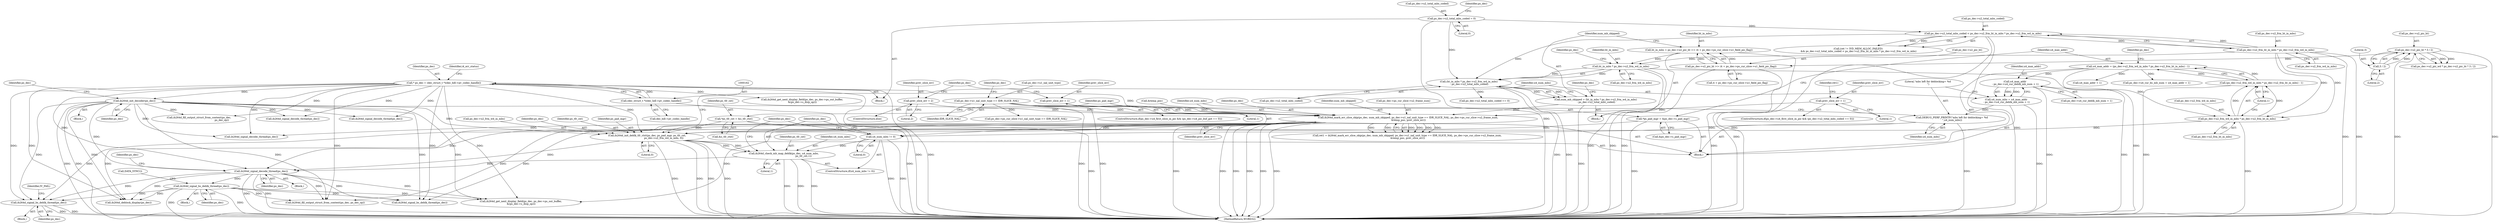 digraph "0_Android_e86d3cfd2bc28dac421092106751e5638d54a848@API" {
"1001868" [label="(Call,ih264d_signal_bs_deblk_thread(ps_dec))"];
"1000918" [label="(Call,ih264d_init_decoder(ps_dec))"];
"1000159" [label="(Call,* ps_dec = (dec_struct_t *)(dec_hdl->pv_codec_handle))"];
"1000161" [label="(Call,(dec_struct_t *)(dec_hdl->pv_codec_handle))"];
"1001769" [label="(Call,ih264d_signal_bs_deblk_thread(ps_dec))"];
"1001760" [label="(Call,ih264d_signal_decode_thread(ps_dec))"];
"1001750" [label="(Call,ih264d_check_mb_map_deblk(ps_dec, u4_num_mbs,\n                                                   ps_tfr_cxt,1))"];
"1001726" [label="(Call,ih264d_init_deblk_tfr_ctxt(ps_dec, ps_pad_mgr, ps_tfr_cxt,\n                                           ps_dec->u2_frm_wd_in_mbs, 0))"];
"1001584" [label="(Call,ih264d_mark_err_slice_skip(ps_dec, num_mb_skipped, ps_dec->u1_nal_unit_type == IDR_SLICE_NAL, ps_dec->ps_cur_slice->u2_frame_num,\n &temp_poc, prev_slice_err))"];
"1001541" [label="(Call,num_mb_skipped = (ht_in_mbs * ps_dec->u2_frm_wd_in_mbs)\n - ps_dec->u2_total_mbs_coded)"];
"1001543" [label="(Call,(ht_in_mbs * ps_dec->u2_frm_wd_in_mbs)\n - ps_dec->u2_total_mbs_coded)"];
"1001544" [label="(Call,ht_in_mbs * ps_dec->u2_frm_wd_in_mbs)"];
"1001528" [label="(Call,ht_in_mbs = ps_dec->u2_pic_ht >> (4 + ps_dec->ps_cur_slice->u1_field_pic_flag))"];
"1001530" [label="(Call,ps_dec->u2_pic_ht >> (4 + ps_dec->ps_cur_slice->u1_field_pic_flag))"];
"1001049" [label="(Call,ps_dec->u2_pic_ht * 3 / 2)"];
"1001053" [label="(Call,3 / 2)"];
"1001515" [label="(Call,ps_dec->u2_frm_ht_in_mbs * ps_dec->u2_frm_wd_in_mbs)"];
"1001511" [label="(Call,ps_dec->u2_total_mbs_coded < ps_dec->u2_frm_ht_in_mbs * ps_dec->u2_frm_wd_in_mbs)"];
"1000930" [label="(Call,ps_dec->u2_total_mbs_coded = 0)"];
"1001587" [label="(Call,ps_dec->u1_nal_unit_type == IDR_SLICE_NAL)"];
"1001566" [label="(Call,prev_slice_err = 2)"];
"1001579" [label="(Call,prev_slice_err = 1)"];
"1001562" [label="(Call,prev_slice_err = 1)"];
"1001702" [label="(Call,*ps_pad_mgr = &ps_dec->s_pad_mgr)"];
"1001697" [label="(Call,*ps_tfr_cxt = &s_tfr_ctxt)"];
"1001711" [label="(Call,ps_dec->u2_frm_wd_in_mbs * ps_dec->u2_frm_ht_in_mbs)"];
"1001747" [label="(Call,u4_num_mbs != 0)"];
"1001743" [label="(Call,DEBUG_PERF_PRINTF(\"mbs left for deblocking= %d \n\",u4_num_mbs))"];
"1001734" [label="(Call,u4_num_mbs = u4_max_addr\n - ps_dec->u4_cur_deblk_mb_num + 1)"];
"1001736" [label="(Call,u4_max_addr\n - ps_dec->u4_cur_deblk_mb_num + 1)"];
"1001708" [label="(Call,u4_max_addr = (ps_dec->u2_frm_wd_in_mbs * ps_dec->u2_frm_ht_in_mbs) - 1)"];
"1001710" [label="(Call,(ps_dec->u2_frm_wd_in_mbs * ps_dec->u2_frm_ht_in_mbs) - 1)"];
"1001704" [label="(Call,&ps_dec->s_pad_mgr)"];
"1001531" [label="(Call,ps_dec->u2_pic_ht)"];
"1001552" [label="(ControlStructure,if(ps_dec->u4_first_slice_in_pic && (ps_dec->u4_pic_buf_got == 0)))"];
"1001519" [label="(Call,ps_dec->u2_frm_wd_in_mbs)"];
"1001054" [label="(Literal,3)"];
"1001565" [label="(ControlStructure,else)"];
"1000163" [label="(Call,dec_hdl->pv_codec_handle)"];
"1001543" [label="(Call,(ht_in_mbs * ps_dec->u2_frm_wd_in_mbs)\n - ps_dec->u2_total_mbs_coded)"];
"1000161" [label="(Call,(dec_struct_t *)(dec_hdl->pv_codec_handle))"];
"1001555" [label="(Identifier,ps_dec)"];
"1001530" [label="(Call,ps_dec->u2_pic_ht >> (4 + ps_dec->ps_cur_slice->u1_field_pic_flag))"];
"1001597" [label="(Call,&temp_poc)"];
"1000931" [label="(Call,ps_dec->u2_total_mbs_coded)"];
"1001591" [label="(Identifier,IDR_SLICE_NAL)"];
"1001761" [label="(Identifier,ps_dec)"];
"1001747" [label="(Call,u4_num_mbs != 0)"];
"1002048" [label="(Call,ih264d_signal_bs_deblk_thread(ps_dec))"];
"1001567" [label="(Identifier,prev_slice_err)"];
"1000937" [label="(Identifier,ps_dec)"];
"1001710" [label="(Call,(ps_dec->u2_frm_wd_in_mbs * ps_dec->u2_frm_ht_in_mbs) - 1)"];
"1001579" [label="(Call,prev_slice_err = 1)"];
"1001050" [label="(Call,ps_dec->u2_pic_ht)"];
"1000917" [label="(Block,)"];
"1001585" [label="(Identifier,ps_dec)"];
"1001721" [label="(Identifier,ps_dec)"];
"1000930" [label="(Call,ps_dec->u2_total_mbs_coded = 0)"];
"1001516" [label="(Call,ps_dec->u2_frm_ht_in_mbs)"];
"1001933" [label="(Call,ih264d_deblock_display(ps_dec))"];
"1001511" [label="(Call,ps_dec->u2_total_mbs_coded < ps_dec->u2_frm_ht_in_mbs * ps_dec->u2_frm_wd_in_mbs)"];
"1001049" [label="(Call,ps_dec->u2_pic_ht * 3 / 2)"];
"1001582" [label="(Call,ret1 = ih264d_mark_err_slice_skip(ps_dec, num_mb_skipped, ps_dec->u1_nal_unit_type == IDR_SLICE_NAL, ps_dec->ps_cur_slice->u2_frame_num,\n &temp_poc, prev_slice_err))"];
"1001733" [label="(Literal,0)"];
"1001584" [label="(Call,ih264d_mark_err_slice_skip(ps_dec, num_mb_skipped, ps_dec->u1_nal_unit_type == IDR_SLICE_NAL, ps_dec->ps_cur_slice->u2_frame_num,\n &temp_poc, prev_slice_err))"];
"1001541" [label="(Call,num_mb_skipped = (ht_in_mbs * ps_dec->u2_frm_wd_in_mbs)\n - ps_dec->u2_total_mbs_coded)"];
"1001053" [label="(Call,3 / 2)"];
"1001588" [label="(Call,ps_dec->u1_nal_unit_type)"];
"1001581" [label="(Literal,1)"];
"1001954" [label="(Call,ps_dec->ps_cur_slice->u1_nal_unit_type == IDR_SLICE_NAL)"];
"1001754" [label="(Literal,1)"];
"1001769" [label="(Call,ih264d_signal_bs_deblk_thread(ps_dec))"];
"1001743" [label="(Call,DEBUG_PERF_PRINTF(\"mbs left for deblocking= %d \n\",u4_num_mbs))"];
"1002270" [label="(MethodReturn,WORD32)"];
"1001723" [label="(Call,u4_max_addr + 1)"];
"1001745" [label="(Identifier,u4_num_mbs)"];
"1001738" [label="(Call,ps_dec->u4_cur_deblk_mb_num + 1)"];
"1001563" [label="(Identifier,prev_slice_err)"];
"1001736" [label="(Call,u4_max_addr\n - ps_dec->u4_cur_deblk_mb_num + 1)"];
"1001868" [label="(Call,ih264d_signal_bs_deblk_thread(ps_dec))"];
"1001542" [label="(Identifier,num_mb_skipped)"];
"1001867" [label="(Block,)"];
"1001213" [label="(Call,ih264d_signal_decode_thread(ps_dec))"];
"1001757" [label="(Identifier,ps_dec)"];
"1001744" [label="(Literal,\"mbs left for deblocking= %d \n\")"];
"1001546" [label="(Call,ps_dec->u2_frm_wd_in_mbs)"];
"1001277" [label="(Call,ih264d_fill_output_struct_from_context(ps_dec,\n                                                           ps_dec_op))"];
"1001727" [label="(Identifier,ps_dec)"];
"1001765" [label="(Identifier,ps_dec)"];
"1001512" [label="(Call,ps_dec->u2_total_mbs_coded)"];
"1001515" [label="(Call,ps_dec->u2_frm_ht_in_mbs * ps_dec->u2_frm_wd_in_mbs)"];
"1001583" [label="(Identifier,ret1)"];
"1001507" [label="(Call,(ret != IVD_MEM_ALLOC_FAILED)\n && ps_dec->u2_total_mbs_coded < ps_dec->u2_frm_ht_in_mbs * ps_dec->u2_frm_wd_in_mbs)"];
"1001562" [label="(Call,prev_slice_err = 1)"];
"1001599" [label="(Identifier,prev_slice_err)"];
"1001637" [label="(Call,ih264d_signal_decode_thread(ps_dec))"];
"1001702" [label="(Call,*ps_pad_mgr = &ps_dec->s_pad_mgr)"];
"1001715" [label="(Call,ps_dec->u2_frm_ht_in_mbs)"];
"1001712" [label="(Call,ps_dec->u2_frm_wd_in_mbs)"];
"1001699" [label="(Call,&s_tfr_ctxt)"];
"1001708" [label="(Call,u4_max_addr = (ps_dec->u2_frm_wd_in_mbs * ps_dec->u2_frm_ht_in_mbs) - 1)"];
"1001528" [label="(Call,ht_in_mbs = ps_dec->u2_pic_ht >> (4 + ps_dec->ps_cur_slice->u1_field_pic_flag))"];
"1001434" [label="(Call,ih264d_signal_decode_thread(ps_dec))"];
"1000722" [label="(Call,ih264d_get_next_display_field(ps_dec, ps_dec->ps_out_buffer,\n &(ps_dec->s_disp_op)))"];
"1001580" [label="(Identifier,prev_slice_err)"];
"1001587" [label="(Call,ps_dec->u1_nal_unit_type == IDR_SLICE_NAL)"];
"1001529" [label="(Identifier,ht_in_mbs)"];
"1001749" [label="(Literal,0)"];
"1001719" [label="(Call,ps_dec->u4_cur_bs_mb_num = u4_max_addr + 1)"];
"1001871" [label="(Identifier,IV_FAIL)"];
"1001549" [label="(Call,ps_dec->u2_total_mbs_coded)"];
"1001544" [label="(Call,ht_in_mbs * ps_dec->u2_frm_wd_in_mbs)"];
"1001737" [label="(Identifier,u4_max_addr)"];
"1001586" [label="(Identifier,num_mb_skipped)"];
"1001045" [label="(Call,ps_dec->u2_pic_wd * ps_dec->u2_pic_ht * 3 / 2)"];
"1000160" [label="(Identifier,ps_dec)"];
"1000157" [label="(Block,)"];
"1001711" [label="(Call,ps_dec->u2_frm_wd_in_mbs * ps_dec->u2_frm_ht_in_mbs)"];
"1001055" [label="(Literal,2)"];
"1001664" [label="(Block,)"];
"1000934" [label="(Literal,0)"];
"1001698" [label="(Identifier,ps_tfr_cxt)"];
"1001534" [label="(Call,4 + ps_dec->ps_cur_slice->u1_field_pic_flag)"];
"1001718" [label="(Literal,1)"];
"1001697" [label="(Call,*ps_tfr_cxt = &s_tfr_ctxt)"];
"1000168" [label="(Identifier,i4_err_status)"];
"1001735" [label="(Identifier,u4_num_mbs)"];
"1001550" [label="(Identifier,ps_dec)"];
"1001746" [label="(ControlStructure,if(u4_num_mbs != 0))"];
"1000922" [label="(Identifier,ps_dec)"];
"1000159" [label="(Call,* ps_dec = (dec_struct_t *)(dec_hdl->pv_codec_handle))"];
"1001750" [label="(Call,ih264d_check_mb_map_deblk(ps_dec, u4_num_mbs,\n                                                   ps_tfr_cxt,1))"];
"1001709" [label="(Identifier,u4_max_addr)"];
"1001752" [label="(Identifier,u4_num_mbs)"];
"1001771" [label="(Call,DATA_SYNC())"];
"1001692" [label="(Block,)"];
"1001734" [label="(Call,u4_num_mbs = u4_max_addr\n - ps_dec->u4_cur_deblk_mb_num + 1)"];
"1001569" [label="(ControlStructure,if(ps_dec->u4_first_slice_in_pic && (ps_dec->u2_total_mbs_coded == 0)))"];
"1001760" [label="(Call,ih264d_signal_decode_thread(ps_dec))"];
"1001729" [label="(Identifier,ps_tfr_cxt)"];
"1001748" [label="(Identifier,u4_num_mbs)"];
"1001594" [label="(Identifier,ps_dec)"];
"1001703" [label="(Identifier,ps_pad_mgr)"];
"1001574" [label="(Call,ps_dec->u2_total_mbs_coded == 0)"];
"1002062" [label="(Call,ih264d_get_next_display_field(ps_dec, ps_dec->ps_out_buffer,\n &(ps_dec->s_disp_op)))"];
"1001726" [label="(Call,ih264d_init_deblk_tfr_ctxt(ps_dec, ps_pad_mgr, ps_tfr_cxt,\n                                           ps_dec->u2_frm_wd_in_mbs, 0))"];
"1001770" [label="(Identifier,ps_dec)"];
"1001751" [label="(Identifier,ps_dec)"];
"1001728" [label="(Identifier,ps_pad_mgr)"];
"1000918" [label="(Call,ih264d_init_decoder(ps_dec))"];
"1001592" [label="(Call,ps_dec->ps_cur_slice->u2_frame_num)"];
"1001753" [label="(Identifier,ps_tfr_cxt)"];
"1001545" [label="(Identifier,ht_in_mbs)"];
"1001869" [label="(Identifier,ps_dec)"];
"1001564" [label="(Literal,1)"];
"1001730" [label="(Call,ps_dec->u2_frm_wd_in_mbs)"];
"1001768" [label="(Block,)"];
"1001522" [label="(Block,)"];
"1001572" [label="(Identifier,ps_dec)"];
"1002090" [label="(Call,ih264d_fill_output_struct_from_context(ps_dec, ps_dec_op))"];
"1001568" [label="(Literal,2)"];
"1001566" [label="(Call,prev_slice_err = 2)"];
"1000919" [label="(Identifier,ps_dec)"];
"1001868" -> "1001867"  [label="AST: "];
"1001868" -> "1001869"  [label="CFG: "];
"1001869" -> "1001868"  [label="AST: "];
"1001871" -> "1001868"  [label="CFG: "];
"1001868" -> "1002270"  [label="DDG: "];
"1001868" -> "1002270"  [label="DDG: "];
"1000918" -> "1001868"  [label="DDG: "];
"1000159" -> "1001868"  [label="DDG: "];
"1001769" -> "1001868"  [label="DDG: "];
"1001584" -> "1001868"  [label="DDG: "];
"1001760" -> "1001868"  [label="DDG: "];
"1000918" -> "1000917"  [label="AST: "];
"1000918" -> "1000919"  [label="CFG: "];
"1000919" -> "1000918"  [label="AST: "];
"1000922" -> "1000918"  [label="CFG: "];
"1000918" -> "1002270"  [label="DDG: "];
"1000918" -> "1002270"  [label="DDG: "];
"1000159" -> "1000918"  [label="DDG: "];
"1000918" -> "1001213"  [label="DDG: "];
"1000918" -> "1001277"  [label="DDG: "];
"1000918" -> "1001434"  [label="DDG: "];
"1000918" -> "1001584"  [label="DDG: "];
"1000918" -> "1001637"  [label="DDG: "];
"1000918" -> "1001726"  [label="DDG: "];
"1000918" -> "1001760"  [label="DDG: "];
"1000918" -> "1001933"  [label="DDG: "];
"1000918" -> "1002048"  [label="DDG: "];
"1000918" -> "1002062"  [label="DDG: "];
"1000918" -> "1002090"  [label="DDG: "];
"1000159" -> "1000157"  [label="AST: "];
"1000159" -> "1000161"  [label="CFG: "];
"1000160" -> "1000159"  [label="AST: "];
"1000161" -> "1000159"  [label="AST: "];
"1000168" -> "1000159"  [label="CFG: "];
"1000159" -> "1002270"  [label="DDG: "];
"1000159" -> "1002270"  [label="DDG: "];
"1000161" -> "1000159"  [label="DDG: "];
"1000159" -> "1000722"  [label="DDG: "];
"1000159" -> "1001213"  [label="DDG: "];
"1000159" -> "1001277"  [label="DDG: "];
"1000159" -> "1001434"  [label="DDG: "];
"1000159" -> "1001584"  [label="DDG: "];
"1000159" -> "1001637"  [label="DDG: "];
"1000159" -> "1001726"  [label="DDG: "];
"1000159" -> "1001760"  [label="DDG: "];
"1000159" -> "1001933"  [label="DDG: "];
"1000159" -> "1002048"  [label="DDG: "];
"1000159" -> "1002062"  [label="DDG: "];
"1000159" -> "1002090"  [label="DDG: "];
"1000161" -> "1000163"  [label="CFG: "];
"1000162" -> "1000161"  [label="AST: "];
"1000163" -> "1000161"  [label="AST: "];
"1000161" -> "1002270"  [label="DDG: "];
"1001769" -> "1001768"  [label="AST: "];
"1001769" -> "1001770"  [label="CFG: "];
"1001770" -> "1001769"  [label="AST: "];
"1001771" -> "1001769"  [label="CFG: "];
"1001769" -> "1002270"  [label="DDG: "];
"1001769" -> "1002270"  [label="DDG: "];
"1001760" -> "1001769"  [label="DDG: "];
"1001769" -> "1001933"  [label="DDG: "];
"1001769" -> "1002048"  [label="DDG: "];
"1001769" -> "1002062"  [label="DDG: "];
"1001769" -> "1002090"  [label="DDG: "];
"1001760" -> "1001664"  [label="AST: "];
"1001760" -> "1001761"  [label="CFG: "];
"1001761" -> "1001760"  [label="AST: "];
"1001765" -> "1001760"  [label="CFG: "];
"1001760" -> "1002270"  [label="DDG: "];
"1001760" -> "1002270"  [label="DDG: "];
"1001750" -> "1001760"  [label="DDG: "];
"1001726" -> "1001760"  [label="DDG: "];
"1001584" -> "1001760"  [label="DDG: "];
"1001760" -> "1001933"  [label="DDG: "];
"1001760" -> "1002048"  [label="DDG: "];
"1001760" -> "1002062"  [label="DDG: "];
"1001760" -> "1002090"  [label="DDG: "];
"1001750" -> "1001746"  [label="AST: "];
"1001750" -> "1001754"  [label="CFG: "];
"1001751" -> "1001750"  [label="AST: "];
"1001752" -> "1001750"  [label="AST: "];
"1001753" -> "1001750"  [label="AST: "];
"1001754" -> "1001750"  [label="AST: "];
"1001757" -> "1001750"  [label="CFG: "];
"1001750" -> "1002270"  [label="DDG: "];
"1001750" -> "1002270"  [label="DDG: "];
"1001750" -> "1002270"  [label="DDG: "];
"1001726" -> "1001750"  [label="DDG: "];
"1001726" -> "1001750"  [label="DDG: "];
"1001747" -> "1001750"  [label="DDG: "];
"1001726" -> "1001692"  [label="AST: "];
"1001726" -> "1001733"  [label="CFG: "];
"1001727" -> "1001726"  [label="AST: "];
"1001728" -> "1001726"  [label="AST: "];
"1001729" -> "1001726"  [label="AST: "];
"1001730" -> "1001726"  [label="AST: "];
"1001733" -> "1001726"  [label="AST: "];
"1001735" -> "1001726"  [label="CFG: "];
"1001726" -> "1002270"  [label="DDG: "];
"1001726" -> "1002270"  [label="DDG: "];
"1001726" -> "1002270"  [label="DDG: "];
"1001726" -> "1002270"  [label="DDG: "];
"1001584" -> "1001726"  [label="DDG: "];
"1001702" -> "1001726"  [label="DDG: "];
"1001697" -> "1001726"  [label="DDG: "];
"1001711" -> "1001726"  [label="DDG: "];
"1001584" -> "1001582"  [label="AST: "];
"1001584" -> "1001599"  [label="CFG: "];
"1001585" -> "1001584"  [label="AST: "];
"1001586" -> "1001584"  [label="AST: "];
"1001587" -> "1001584"  [label="AST: "];
"1001592" -> "1001584"  [label="AST: "];
"1001597" -> "1001584"  [label="AST: "];
"1001599" -> "1001584"  [label="AST: "];
"1001582" -> "1001584"  [label="CFG: "];
"1001584" -> "1002270"  [label="DDG: "];
"1001584" -> "1002270"  [label="DDG: "];
"1001584" -> "1002270"  [label="DDG: "];
"1001584" -> "1002270"  [label="DDG: "];
"1001584" -> "1002270"  [label="DDG: "];
"1001584" -> "1002270"  [label="DDG: "];
"1001584" -> "1001582"  [label="DDG: "];
"1001584" -> "1001582"  [label="DDG: "];
"1001584" -> "1001582"  [label="DDG: "];
"1001584" -> "1001582"  [label="DDG: "];
"1001584" -> "1001582"  [label="DDG: "];
"1001584" -> "1001582"  [label="DDG: "];
"1001541" -> "1001584"  [label="DDG: "];
"1001587" -> "1001584"  [label="DDG: "];
"1001587" -> "1001584"  [label="DDG: "];
"1001566" -> "1001584"  [label="DDG: "];
"1001579" -> "1001584"  [label="DDG: "];
"1001562" -> "1001584"  [label="DDG: "];
"1001584" -> "1001637"  [label="DDG: "];
"1001584" -> "1001933"  [label="DDG: "];
"1001584" -> "1002048"  [label="DDG: "];
"1001584" -> "1002062"  [label="DDG: "];
"1001584" -> "1002090"  [label="DDG: "];
"1001541" -> "1001522"  [label="AST: "];
"1001541" -> "1001543"  [label="CFG: "];
"1001542" -> "1001541"  [label="AST: "];
"1001543" -> "1001541"  [label="AST: "];
"1001555" -> "1001541"  [label="CFG: "];
"1001541" -> "1002270"  [label="DDG: "];
"1001543" -> "1001541"  [label="DDG: "];
"1001543" -> "1001541"  [label="DDG: "];
"1001543" -> "1001549"  [label="CFG: "];
"1001544" -> "1001543"  [label="AST: "];
"1001549" -> "1001543"  [label="AST: "];
"1001543" -> "1002270"  [label="DDG: "];
"1001543" -> "1002270"  [label="DDG: "];
"1001544" -> "1001543"  [label="DDG: "];
"1001544" -> "1001543"  [label="DDG: "];
"1001511" -> "1001543"  [label="DDG: "];
"1000930" -> "1001543"  [label="DDG: "];
"1001543" -> "1001574"  [label="DDG: "];
"1001544" -> "1001546"  [label="CFG: "];
"1001545" -> "1001544"  [label="AST: "];
"1001546" -> "1001544"  [label="AST: "];
"1001550" -> "1001544"  [label="CFG: "];
"1001544" -> "1002270"  [label="DDG: "];
"1001544" -> "1002270"  [label="DDG: "];
"1001528" -> "1001544"  [label="DDG: "];
"1001515" -> "1001544"  [label="DDG: "];
"1001544" -> "1001711"  [label="DDG: "];
"1001528" -> "1001522"  [label="AST: "];
"1001528" -> "1001530"  [label="CFG: "];
"1001529" -> "1001528"  [label="AST: "];
"1001530" -> "1001528"  [label="AST: "];
"1001542" -> "1001528"  [label="CFG: "];
"1001528" -> "1002270"  [label="DDG: "];
"1001530" -> "1001528"  [label="DDG: "];
"1001530" -> "1001528"  [label="DDG: "];
"1001530" -> "1001534"  [label="CFG: "];
"1001531" -> "1001530"  [label="AST: "];
"1001534" -> "1001530"  [label="AST: "];
"1001530" -> "1002270"  [label="DDG: "];
"1001530" -> "1002270"  [label="DDG: "];
"1001049" -> "1001530"  [label="DDG: "];
"1001049" -> "1001045"  [label="AST: "];
"1001049" -> "1001053"  [label="CFG: "];
"1001050" -> "1001049"  [label="AST: "];
"1001053" -> "1001049"  [label="AST: "];
"1001045" -> "1001049"  [label="CFG: "];
"1001049" -> "1002270"  [label="DDG: "];
"1001049" -> "1002270"  [label="DDG: "];
"1001049" -> "1001045"  [label="DDG: "];
"1001049" -> "1001045"  [label="DDG: "];
"1001053" -> "1001049"  [label="DDG: "];
"1001053" -> "1001049"  [label="DDG: "];
"1001053" -> "1001055"  [label="CFG: "];
"1001054" -> "1001053"  [label="AST: "];
"1001055" -> "1001053"  [label="AST: "];
"1001515" -> "1001511"  [label="AST: "];
"1001515" -> "1001519"  [label="CFG: "];
"1001516" -> "1001515"  [label="AST: "];
"1001519" -> "1001515"  [label="AST: "];
"1001511" -> "1001515"  [label="CFG: "];
"1001515" -> "1002270"  [label="DDG: "];
"1001515" -> "1002270"  [label="DDG: "];
"1001515" -> "1001511"  [label="DDG: "];
"1001515" -> "1001511"  [label="DDG: "];
"1001515" -> "1001711"  [label="DDG: "];
"1001515" -> "1001711"  [label="DDG: "];
"1001511" -> "1001507"  [label="AST: "];
"1001512" -> "1001511"  [label="AST: "];
"1001507" -> "1001511"  [label="CFG: "];
"1001511" -> "1002270"  [label="DDG: "];
"1001511" -> "1002270"  [label="DDG: "];
"1001511" -> "1001507"  [label="DDG: "];
"1001511" -> "1001507"  [label="DDG: "];
"1000930" -> "1001511"  [label="DDG: "];
"1000930" -> "1000157"  [label="AST: "];
"1000930" -> "1000934"  [label="CFG: "];
"1000931" -> "1000930"  [label="AST: "];
"1000934" -> "1000930"  [label="AST: "];
"1000937" -> "1000930"  [label="CFG: "];
"1000930" -> "1002270"  [label="DDG: "];
"1001587" -> "1001591"  [label="CFG: "];
"1001588" -> "1001587"  [label="AST: "];
"1001591" -> "1001587"  [label="AST: "];
"1001594" -> "1001587"  [label="CFG: "];
"1001587" -> "1002270"  [label="DDG: "];
"1001587" -> "1002270"  [label="DDG: "];
"1001587" -> "1001954"  [label="DDG: "];
"1001566" -> "1001565"  [label="AST: "];
"1001566" -> "1001568"  [label="CFG: "];
"1001567" -> "1001566"  [label="AST: "];
"1001568" -> "1001566"  [label="AST: "];
"1001572" -> "1001566"  [label="CFG: "];
"1001579" -> "1001569"  [label="AST: "];
"1001579" -> "1001581"  [label="CFG: "];
"1001580" -> "1001579"  [label="AST: "];
"1001581" -> "1001579"  [label="AST: "];
"1001583" -> "1001579"  [label="CFG: "];
"1001562" -> "1001552"  [label="AST: "];
"1001562" -> "1001564"  [label="CFG: "];
"1001563" -> "1001562"  [label="AST: "];
"1001564" -> "1001562"  [label="AST: "];
"1001572" -> "1001562"  [label="CFG: "];
"1001702" -> "1001692"  [label="AST: "];
"1001702" -> "1001704"  [label="CFG: "];
"1001703" -> "1001702"  [label="AST: "];
"1001704" -> "1001702"  [label="AST: "];
"1001709" -> "1001702"  [label="CFG: "];
"1001702" -> "1002270"  [label="DDG: "];
"1001697" -> "1001692"  [label="AST: "];
"1001697" -> "1001699"  [label="CFG: "];
"1001698" -> "1001697"  [label="AST: "];
"1001699" -> "1001697"  [label="AST: "];
"1001703" -> "1001697"  [label="CFG: "];
"1001697" -> "1002270"  [label="DDG: "];
"1001711" -> "1001710"  [label="AST: "];
"1001711" -> "1001715"  [label="CFG: "];
"1001712" -> "1001711"  [label="AST: "];
"1001715" -> "1001711"  [label="AST: "];
"1001718" -> "1001711"  [label="CFG: "];
"1001711" -> "1002270"  [label="DDG: "];
"1001711" -> "1001710"  [label="DDG: "];
"1001711" -> "1001710"  [label="DDG: "];
"1001747" -> "1001746"  [label="AST: "];
"1001747" -> "1001749"  [label="CFG: "];
"1001748" -> "1001747"  [label="AST: "];
"1001749" -> "1001747"  [label="AST: "];
"1001751" -> "1001747"  [label="CFG: "];
"1001757" -> "1001747"  [label="CFG: "];
"1001747" -> "1002270"  [label="DDG: "];
"1001747" -> "1002270"  [label="DDG: "];
"1001743" -> "1001747"  [label="DDG: "];
"1001743" -> "1001692"  [label="AST: "];
"1001743" -> "1001745"  [label="CFG: "];
"1001744" -> "1001743"  [label="AST: "];
"1001745" -> "1001743"  [label="AST: "];
"1001748" -> "1001743"  [label="CFG: "];
"1001743" -> "1002270"  [label="DDG: "];
"1001734" -> "1001743"  [label="DDG: "];
"1001734" -> "1001692"  [label="AST: "];
"1001734" -> "1001736"  [label="CFG: "];
"1001735" -> "1001734"  [label="AST: "];
"1001736" -> "1001734"  [label="AST: "];
"1001744" -> "1001734"  [label="CFG: "];
"1001734" -> "1002270"  [label="DDG: "];
"1001736" -> "1001734"  [label="DDG: "];
"1001736" -> "1001734"  [label="DDG: "];
"1001736" -> "1001738"  [label="CFG: "];
"1001737" -> "1001736"  [label="AST: "];
"1001738" -> "1001736"  [label="AST: "];
"1001736" -> "1002270"  [label="DDG: "];
"1001736" -> "1002270"  [label="DDG: "];
"1001708" -> "1001736"  [label="DDG: "];
"1001708" -> "1001692"  [label="AST: "];
"1001708" -> "1001710"  [label="CFG: "];
"1001709" -> "1001708"  [label="AST: "];
"1001710" -> "1001708"  [label="AST: "];
"1001721" -> "1001708"  [label="CFG: "];
"1001708" -> "1002270"  [label="DDG: "];
"1001710" -> "1001708"  [label="DDG: "];
"1001710" -> "1001708"  [label="DDG: "];
"1001708" -> "1001719"  [label="DDG: "];
"1001708" -> "1001723"  [label="DDG: "];
"1001710" -> "1001718"  [label="CFG: "];
"1001718" -> "1001710"  [label="AST: "];
"1001710" -> "1002270"  [label="DDG: "];
}
